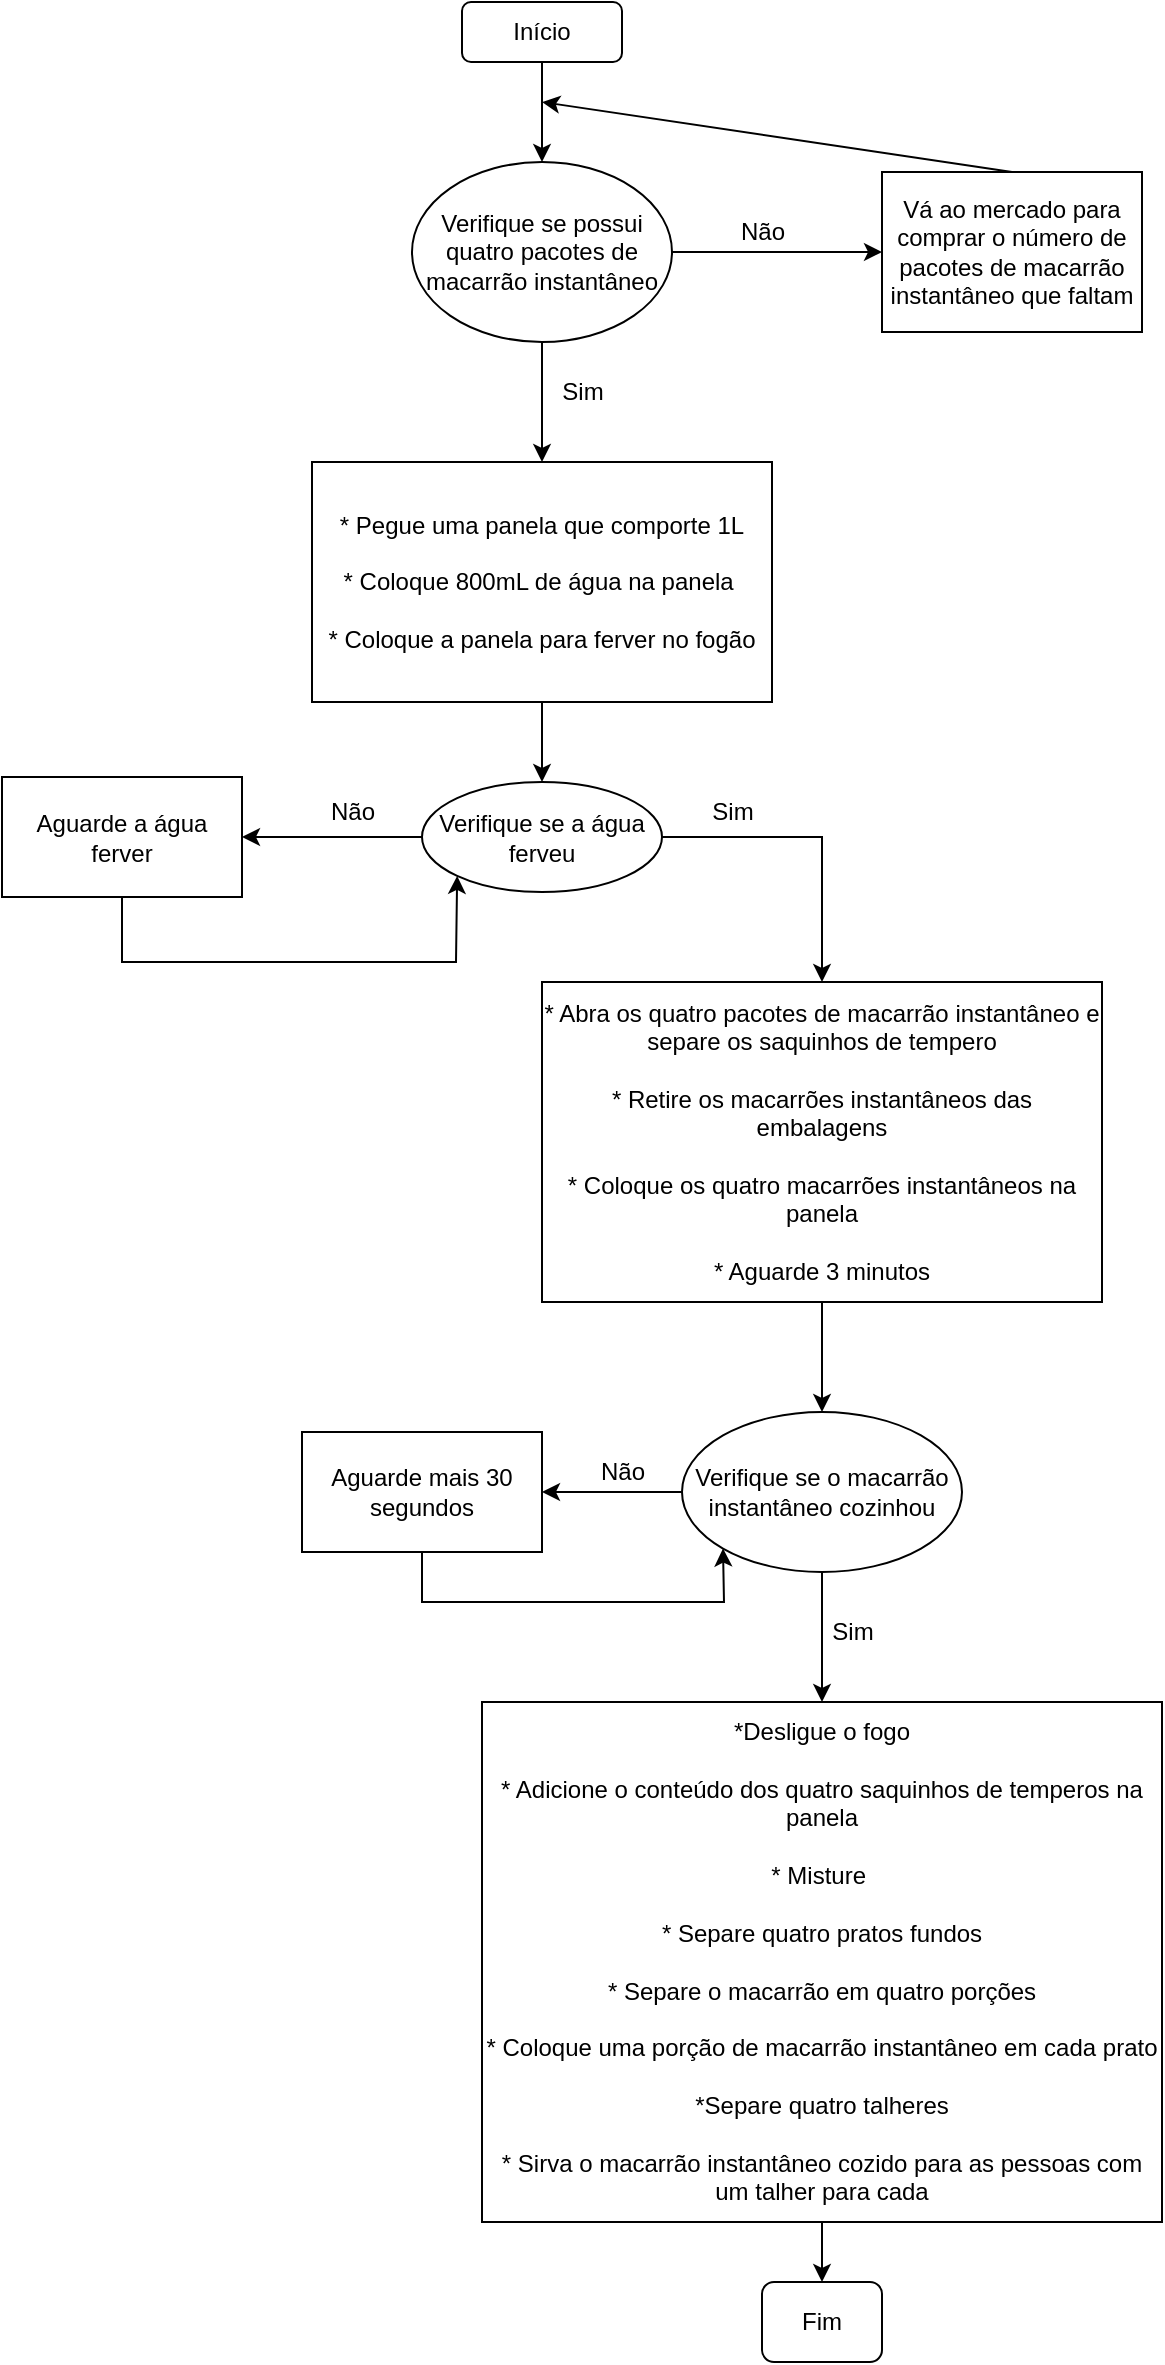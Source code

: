 <mxfile version="20.2.2" type="github"><diagram id="R-HwbMOVxmvjHewZOyKa" name="Página-1"><mxGraphModel dx="2216" dy="900" grid="1" gridSize="10" guides="1" tooltips="1" connect="1" arrows="1" fold="1" page="0" pageScale="1" pageWidth="827" pageHeight="1169" math="0" shadow="0"><root><mxCell id="0"/><mxCell id="1" parent="0"/><mxCell id="kBfHm1NQbqNo787nRvwM-3" value="" style="edgeStyle=orthogonalEdgeStyle;rounded=0;orthogonalLoop=1;jettySize=auto;html=1;entryX=0.5;entryY=0;entryDx=0;entryDy=0;" parent="1" source="kBfHm1NQbqNo787nRvwM-1" edge="1" target="kBfHm1NQbqNo787nRvwM-4"><mxGeometry relative="1" as="geometry"><mxPoint x="240" y="100" as="targetPoint"/></mxGeometry></mxCell><mxCell id="kBfHm1NQbqNo787nRvwM-1" value="Início" style="rounded=1;whiteSpace=wrap;html=1;" parent="1" vertex="1"><mxGeometry x="390" y="20" width="80" height="30" as="geometry"/></mxCell><mxCell id="kBfHm1NQbqNo787nRvwM-4" value="Verifique se possui quatro pacotes de macarrão instantâneo" style="ellipse;whiteSpace=wrap;html=1;" parent="1" vertex="1"><mxGeometry x="365" y="100" width="130" height="90" as="geometry"/></mxCell><mxCell id="kBfHm1NQbqNo787nRvwM-5" value="Não" style="text;html=1;align=center;verticalAlign=middle;resizable=0;points=[];autosize=1;strokeColor=none;fillColor=none;" parent="1" vertex="1"><mxGeometry x="515" y="120" width="50" height="30" as="geometry"/></mxCell><mxCell id="kBfHm1NQbqNo787nRvwM-6" value="Vá ao mercado para comprar o número de pacotes de macarrão instantâneo que faltam" style="rounded=0;whiteSpace=wrap;html=1;" parent="1" vertex="1"><mxGeometry x="600" y="105" width="130" height="80" as="geometry"/></mxCell><mxCell id="kBfHm1NQbqNo787nRvwM-7" value="" style="endArrow=classic;html=1;rounded=0;entryX=0;entryY=0.5;entryDx=0;entryDy=0;exitX=1;exitY=0.5;exitDx=0;exitDy=0;" parent="1" source="kBfHm1NQbqNo787nRvwM-4" target="kBfHm1NQbqNo787nRvwM-6" edge="1"><mxGeometry width="50" height="50" relative="1" as="geometry"><mxPoint x="300" y="210" as="sourcePoint"/><mxPoint x="350" y="160" as="targetPoint"/></mxGeometry></mxCell><mxCell id="kBfHm1NQbqNo787nRvwM-9" value="Sim" style="text;html=1;align=center;verticalAlign=middle;resizable=0;points=[];autosize=1;strokeColor=none;fillColor=none;" parent="1" vertex="1"><mxGeometry x="430" y="200" width="40" height="30" as="geometry"/></mxCell><mxCell id="kBfHm1NQbqNo787nRvwM-11" value="" style="endArrow=classic;html=1;rounded=0;exitX=0.5;exitY=1;exitDx=0;exitDy=0;entryX=0.5;entryY=0;entryDx=0;entryDy=0;" parent="1" source="kBfHm1NQbqNo787nRvwM-4" edge="1"><mxGeometry width="50" height="50" relative="1" as="geometry"><mxPoint x="250" y="200" as="sourcePoint"/><mxPoint x="430" y="250" as="targetPoint"/><Array as="points"><mxPoint x="430" y="220"/></Array></mxGeometry></mxCell><mxCell id="kBfHm1NQbqNo787nRvwM-12" value="" style="endArrow=classic;html=1;rounded=0;exitX=0.5;exitY=0;exitDx=0;exitDy=0;" parent="1" source="kBfHm1NQbqNo787nRvwM-6" edge="1"><mxGeometry width="50" height="50" relative="1" as="geometry"><mxPoint x="300" y="190" as="sourcePoint"/><mxPoint x="430" y="70" as="targetPoint"/></mxGeometry></mxCell><mxCell id="kBfHm1NQbqNo787nRvwM-17" value="Aguarde a água ferver" style="whiteSpace=wrap;html=1;rounded=0;" parent="1" vertex="1"><mxGeometry x="160" y="407.5" width="120" height="60" as="geometry"/></mxCell><mxCell id="kBfHm1NQbqNo787nRvwM-30" value="Aguarde mais 30 segundos" style="whiteSpace=wrap;html=1;" parent="1" vertex="1"><mxGeometry x="310" y="735" width="120" height="60" as="geometry"/></mxCell><mxCell id="kBfHm1NQbqNo787nRvwM-35" value="Fim" style="rounded=1;whiteSpace=wrap;html=1;" parent="1" vertex="1"><mxGeometry x="540" y="1160" width="60" height="40" as="geometry"/></mxCell><mxCell id="kBfHm1NQbqNo787nRvwM-64" value="" style="edgeStyle=orthogonalEdgeStyle;rounded=0;orthogonalLoop=1;jettySize=auto;html=1;exitX=1;exitY=0.5;exitDx=0;exitDy=0;" parent="1" source="kBfHm1NQbqNo787nRvwM-57" target="kBfHm1NQbqNo787nRvwM-63" edge="1"><mxGeometry relative="1" as="geometry"/></mxCell><mxCell id="kBfHm1NQbqNo787nRvwM-57" value="Verifique se a água ferveu" style="ellipse;whiteSpace=wrap;html=1;" parent="1" vertex="1"><mxGeometry x="370" y="410" width="120" height="55" as="geometry"/></mxCell><mxCell id="kBfHm1NQbqNo787nRvwM-58" value="" style="endArrow=classic;html=1;rounded=0;exitX=0;exitY=0.5;exitDx=0;exitDy=0;entryX=1;entryY=0.5;entryDx=0;entryDy=0;" parent="1" source="kBfHm1NQbqNo787nRvwM-57" target="kBfHm1NQbqNo787nRvwM-17" edge="1"><mxGeometry width="50" height="50" relative="1" as="geometry"><mxPoint x="390" y="440" as="sourcePoint"/><mxPoint x="440" y="390" as="targetPoint"/></mxGeometry></mxCell><mxCell id="kBfHm1NQbqNo787nRvwM-60" value="" style="endArrow=classic;html=1;rounded=0;exitX=0.5;exitY=1;exitDx=0;exitDy=0;entryX=0.5;entryY=0;entryDx=0;entryDy=0;" parent="1" source="h9-V6pTKCTBPgT1dE7qj-17" target="kBfHm1NQbqNo787nRvwM-57" edge="1"><mxGeometry width="50" height="50" relative="1" as="geometry"><mxPoint x="660" y="440" as="sourcePoint"/><mxPoint x="440" y="390" as="targetPoint"/></mxGeometry></mxCell><mxCell id="kBfHm1NQbqNo787nRvwM-61" value="Não" style="text;html=1;align=center;verticalAlign=middle;resizable=0;points=[];autosize=1;strokeColor=none;fillColor=none;" parent="1" vertex="1"><mxGeometry x="310" y="410" width="50" height="30" as="geometry"/></mxCell><mxCell id="kBfHm1NQbqNo787nRvwM-62" value="" style="endArrow=classic;html=1;rounded=0;entryX=0;entryY=1;entryDx=0;entryDy=0;exitX=0.5;exitY=1;exitDx=0;exitDy=0;" parent="1" source="kBfHm1NQbqNo787nRvwM-17" target="kBfHm1NQbqNo787nRvwM-57" edge="1"><mxGeometry width="50" height="50" relative="1" as="geometry"><mxPoint x="480" y="540" as="sourcePoint"/><mxPoint x="440" y="390" as="targetPoint"/><Array as="points"><mxPoint x="220" y="500"/><mxPoint x="387" y="500"/></Array></mxGeometry></mxCell><mxCell id="kBfHm1NQbqNo787nRvwM-67" value="" style="edgeStyle=orthogonalEdgeStyle;rounded=0;orthogonalLoop=1;jettySize=auto;html=1;" parent="1" source="kBfHm1NQbqNo787nRvwM-63" target="kBfHm1NQbqNo787nRvwM-65" edge="1"><mxGeometry relative="1" as="geometry"/></mxCell><mxCell id="kBfHm1NQbqNo787nRvwM-63" value="* Abra os quatro pacotes de macarrão instantâneo e separe os saquinhos de tempero&lt;br&gt;&lt;br&gt;* Retire os macarrões instantâneos das embalagens&lt;br&gt;&lt;br&gt;* Coloque os quatro macarrões instantâneos na panela&lt;br&gt;&lt;br&gt;* Aguarde 3 minutos" style="whiteSpace=wrap;html=1;" parent="1" vertex="1"><mxGeometry x="430" y="510" width="280" height="160" as="geometry"/></mxCell><mxCell id="kBfHm1NQbqNo787nRvwM-68" value="" style="edgeStyle=orthogonalEdgeStyle;rounded=0;orthogonalLoop=1;jettySize=auto;html=1;" parent="1" source="kBfHm1NQbqNo787nRvwM-65" target="kBfHm1NQbqNo787nRvwM-30" edge="1"><mxGeometry relative="1" as="geometry"/></mxCell><mxCell id="kBfHm1NQbqNo787nRvwM-74" value="" style="edgeStyle=orthogonalEdgeStyle;rounded=0;orthogonalLoop=1;jettySize=auto;html=1;" parent="1" source="kBfHm1NQbqNo787nRvwM-65" target="kBfHm1NQbqNo787nRvwM-71" edge="1"><mxGeometry relative="1" as="geometry"/></mxCell><mxCell id="kBfHm1NQbqNo787nRvwM-65" value="Verifique se o macarrão instantâneo cozinhou" style="ellipse;whiteSpace=wrap;html=1;" parent="1" vertex="1"><mxGeometry x="500" y="725" width="140" height="80" as="geometry"/></mxCell><mxCell id="kBfHm1NQbqNo787nRvwM-69" value="Não" style="text;html=1;align=center;verticalAlign=middle;resizable=0;points=[];autosize=1;strokeColor=none;fillColor=none;" parent="1" vertex="1"><mxGeometry x="445" y="740" width="50" height="30" as="geometry"/></mxCell><mxCell id="kBfHm1NQbqNo787nRvwM-71" value="*Desligue o fogo&lt;br&gt;&lt;br&gt;* Adicione o conteúdo dos quatro saquinhos de temperos na panela&lt;br&gt;&lt;br&gt;* Misture&amp;nbsp;&lt;br&gt;&lt;br&gt;* Separe quatro pratos fundos&lt;br&gt;&lt;br&gt;* Separe o macarrão em quatro porções&lt;br&gt;&lt;br&gt;* Coloque uma porção de macarrão instantâneo em cada prato&lt;br&gt;&lt;br&gt;*Separe quatro talheres&lt;br&gt;&lt;br&gt;* Sirva o macarrão instantâneo cozido para as pessoas com um talher para cada" style="whiteSpace=wrap;html=1;" parent="1" vertex="1"><mxGeometry x="400" y="870" width="340" height="260" as="geometry"/></mxCell><mxCell id="kBfHm1NQbqNo787nRvwM-82" value="Sim" style="text;html=1;align=center;verticalAlign=middle;resizable=0;points=[];autosize=1;strokeColor=none;fillColor=none;" parent="1" vertex="1"><mxGeometry x="565" y="820" width="40" height="30" as="geometry"/></mxCell><mxCell id="kBfHm1NQbqNo787nRvwM-83" value="Sim" style="text;html=1;align=center;verticalAlign=middle;resizable=0;points=[];autosize=1;strokeColor=none;fillColor=none;" parent="1" vertex="1"><mxGeometry x="505" y="410" width="40" height="30" as="geometry"/></mxCell><mxCell id="h9-V6pTKCTBPgT1dE7qj-17" value="* Pegue uma panela que comporte 1L&lt;br&gt;&lt;br&gt;* Coloque 800mL de água na panela&amp;nbsp;&lt;br&gt;&lt;br&gt;* Coloque a panela para ferver no fogão" style="rounded=0;whiteSpace=wrap;html=1;" vertex="1" parent="1"><mxGeometry x="315" y="250" width="230" height="120" as="geometry"/></mxCell><mxCell id="h9-V6pTKCTBPgT1dE7qj-19" value="" style="endArrow=classic;html=1;rounded=0;exitX=0.5;exitY=1;exitDx=0;exitDy=0;entryX=0;entryY=1;entryDx=0;entryDy=0;" edge="1" parent="1" source="kBfHm1NQbqNo787nRvwM-30" target="kBfHm1NQbqNo787nRvwM-65"><mxGeometry width="50" height="50" relative="1" as="geometry"><mxPoint x="610" y="870" as="sourcePoint"/><mxPoint x="660" y="820" as="targetPoint"/><Array as="points"><mxPoint x="370" y="820"/><mxPoint x="450" y="820"/><mxPoint x="521" y="820"/></Array></mxGeometry></mxCell><mxCell id="h9-V6pTKCTBPgT1dE7qj-20" value="" style="endArrow=classic;html=1;rounded=0;exitX=0.5;exitY=1;exitDx=0;exitDy=0;entryX=0.5;entryY=0;entryDx=0;entryDy=0;" edge="1" parent="1" source="kBfHm1NQbqNo787nRvwM-71" target="kBfHm1NQbqNo787nRvwM-35"><mxGeometry width="50" height="50" relative="1" as="geometry"><mxPoint x="610" y="1060" as="sourcePoint"/><mxPoint x="660" y="1010" as="targetPoint"/></mxGeometry></mxCell></root></mxGraphModel></diagram></mxfile>